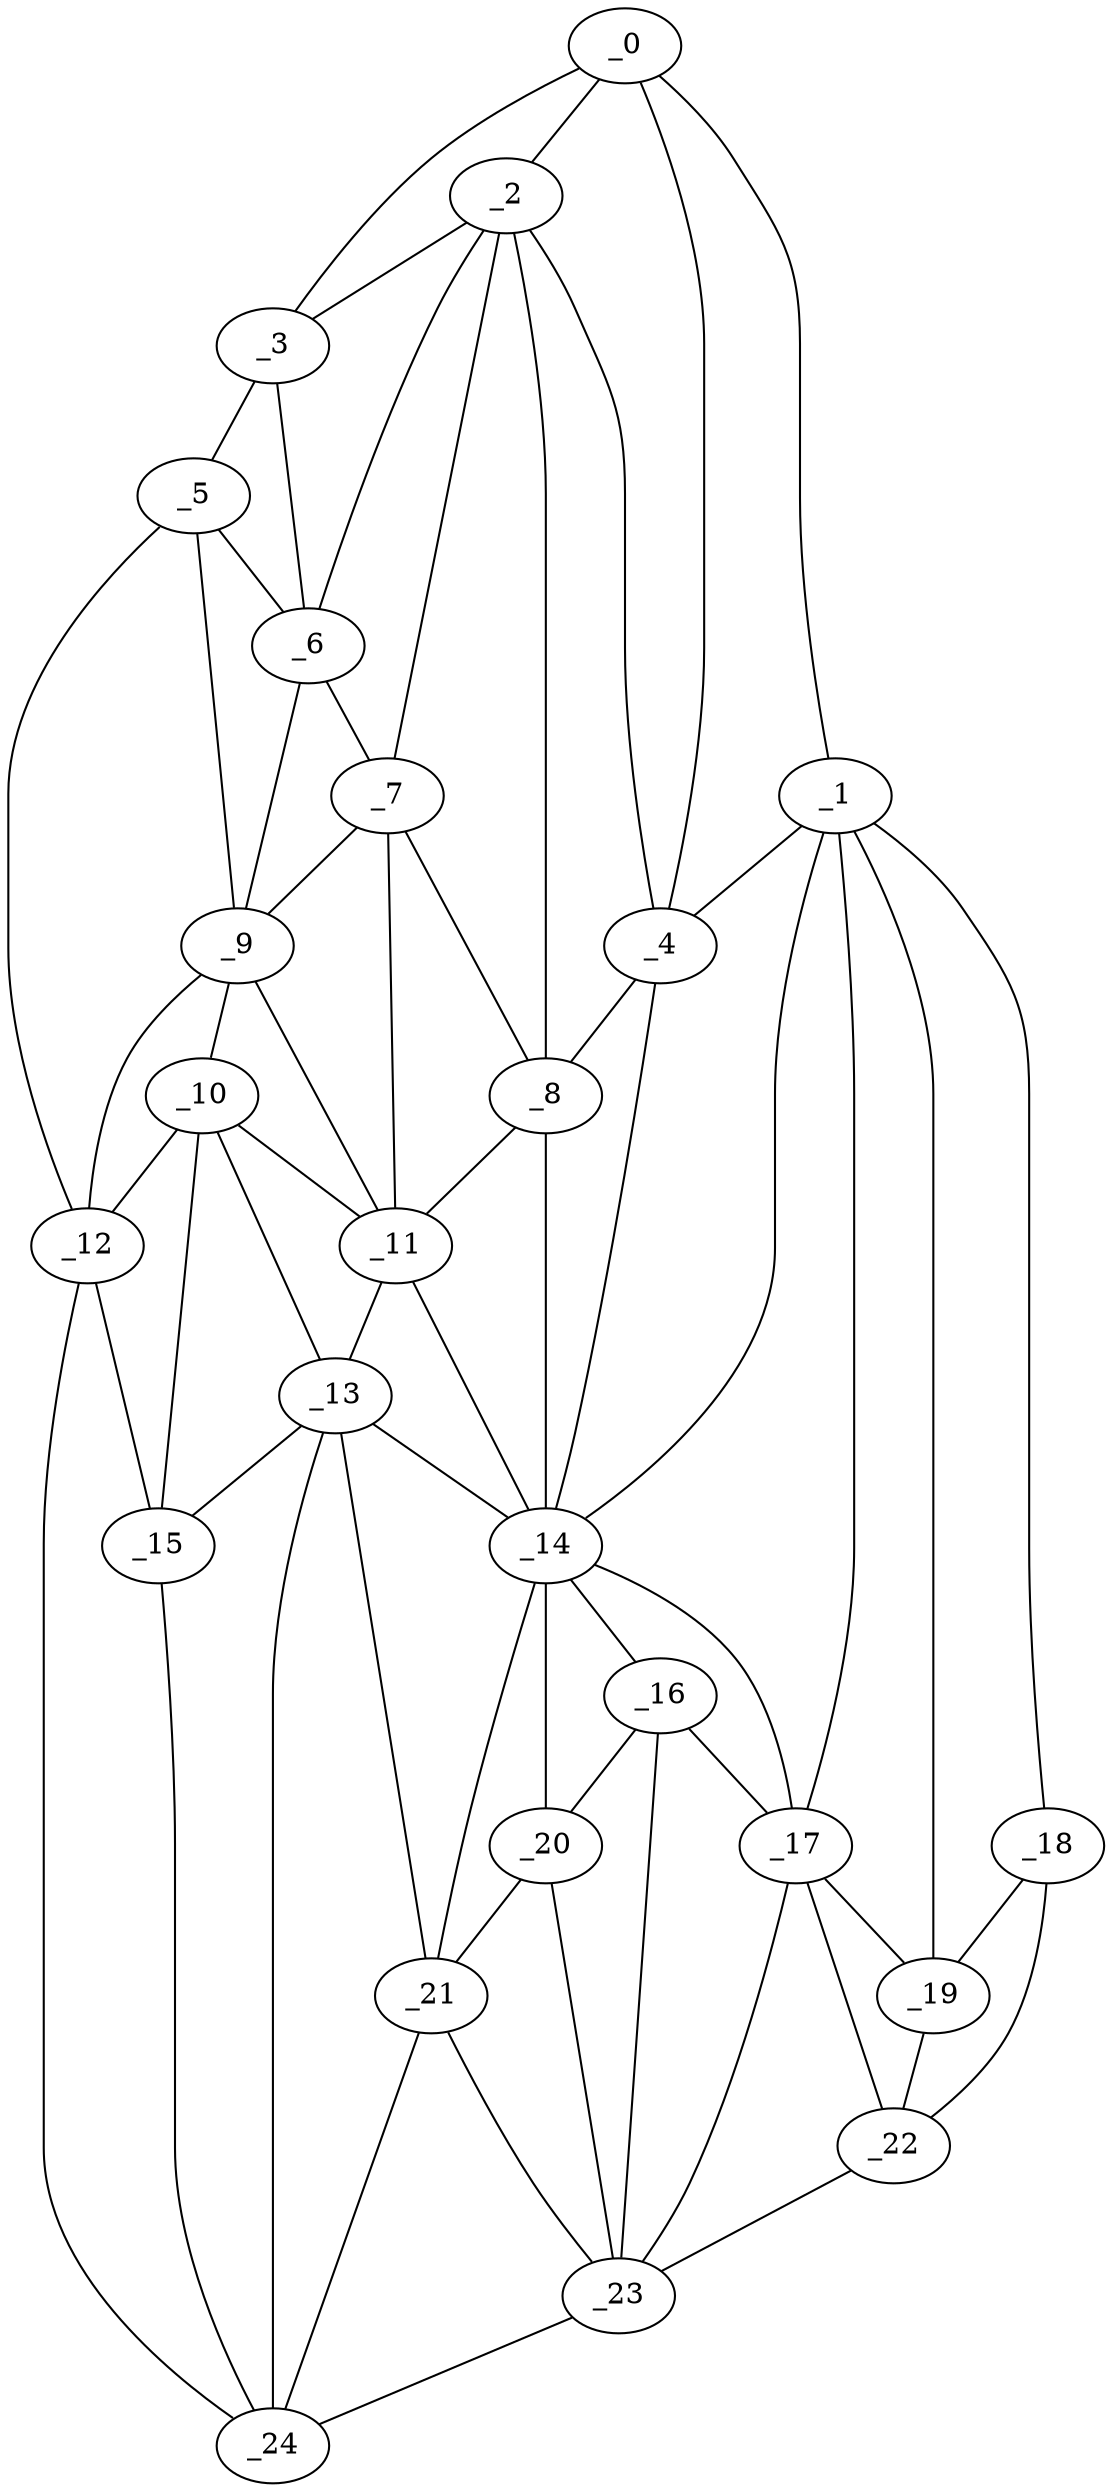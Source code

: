 graph "obj57__285.gxl" {
	_0	 [x=20,
		y=54];
	_1	 [x=26,
		y=67];
	_0 -- _1	 [valence=1];
	_2	 [x=33,
		y=40];
	_0 -- _2	 [valence=1];
	_3	 [x=35,
		y=9];
	_0 -- _3	 [valence=1];
	_4	 [x=36,
		y=49];
	_0 -- _4	 [valence=2];
	_1 -- _4	 [valence=1];
	_14	 [x=72,
		y=51];
	_1 -- _14	 [valence=2];
	_17	 [x=83,
		y=76];
	_1 -- _17	 [valence=2];
	_18	 [x=84,
		y=125];
	_1 -- _18	 [valence=1];
	_19	 [x=86,
		y=116];
	_1 -- _19	 [valence=2];
	_2 -- _3	 [valence=2];
	_2 -- _4	 [valence=2];
	_6	 [x=41,
		y=17];
	_2 -- _6	 [valence=1];
	_7	 [x=44,
		y=33];
	_2 -- _7	 [valence=2];
	_8	 [x=44,
		y=43];
	_2 -- _8	 [valence=2];
	_5	 [x=40,
		y=2];
	_3 -- _5	 [valence=1];
	_3 -- _6	 [valence=2];
	_4 -- _8	 [valence=2];
	_4 -- _14	 [valence=2];
	_5 -- _6	 [valence=2];
	_9	 [x=54,
		y=22];
	_5 -- _9	 [valence=2];
	_12	 [x=71,
		y=4];
	_5 -- _12	 [valence=1];
	_6 -- _7	 [valence=2];
	_6 -- _9	 [valence=2];
	_7 -- _8	 [valence=2];
	_7 -- _9	 [valence=1];
	_11	 [x=67,
		y=45];
	_7 -- _11	 [valence=2];
	_8 -- _11	 [valence=1];
	_8 -- _14	 [valence=2];
	_10	 [x=67,
		y=23];
	_9 -- _10	 [valence=1];
	_9 -- _11	 [valence=2];
	_9 -- _12	 [valence=2];
	_10 -- _11	 [valence=1];
	_10 -- _12	 [valence=2];
	_13	 [x=72,
		y=40];
	_10 -- _13	 [valence=1];
	_15	 [x=76,
		y=23];
	_10 -- _15	 [valence=2];
	_11 -- _13	 [valence=2];
	_11 -- _14	 [valence=2];
	_12 -- _15	 [valence=2];
	_24	 [x=104,
		y=25];
	_12 -- _24	 [valence=1];
	_13 -- _14	 [valence=1];
	_13 -- _15	 [valence=2];
	_21	 [x=97,
		y=54];
	_13 -- _21	 [valence=1];
	_13 -- _24	 [valence=1];
	_16	 [x=83,
		y=68];
	_14 -- _16	 [valence=1];
	_14 -- _17	 [valence=2];
	_20	 [x=95,
		y=60];
	_14 -- _20	 [valence=2];
	_14 -- _21	 [valence=1];
	_15 -- _24	 [valence=2];
	_16 -- _17	 [valence=2];
	_16 -- _20	 [valence=1];
	_23	 [x=103,
		y=67];
	_16 -- _23	 [valence=2];
	_17 -- _19	 [valence=2];
	_22	 [x=98,
		y=85];
	_17 -- _22	 [valence=1];
	_17 -- _23	 [valence=1];
	_18 -- _19	 [valence=2];
	_18 -- _22	 [valence=1];
	_19 -- _22	 [valence=2];
	_20 -- _21	 [valence=2];
	_20 -- _23	 [valence=1];
	_21 -- _23	 [valence=2];
	_21 -- _24	 [valence=1];
	_22 -- _23	 [valence=1];
	_23 -- _24	 [valence=1];
}
